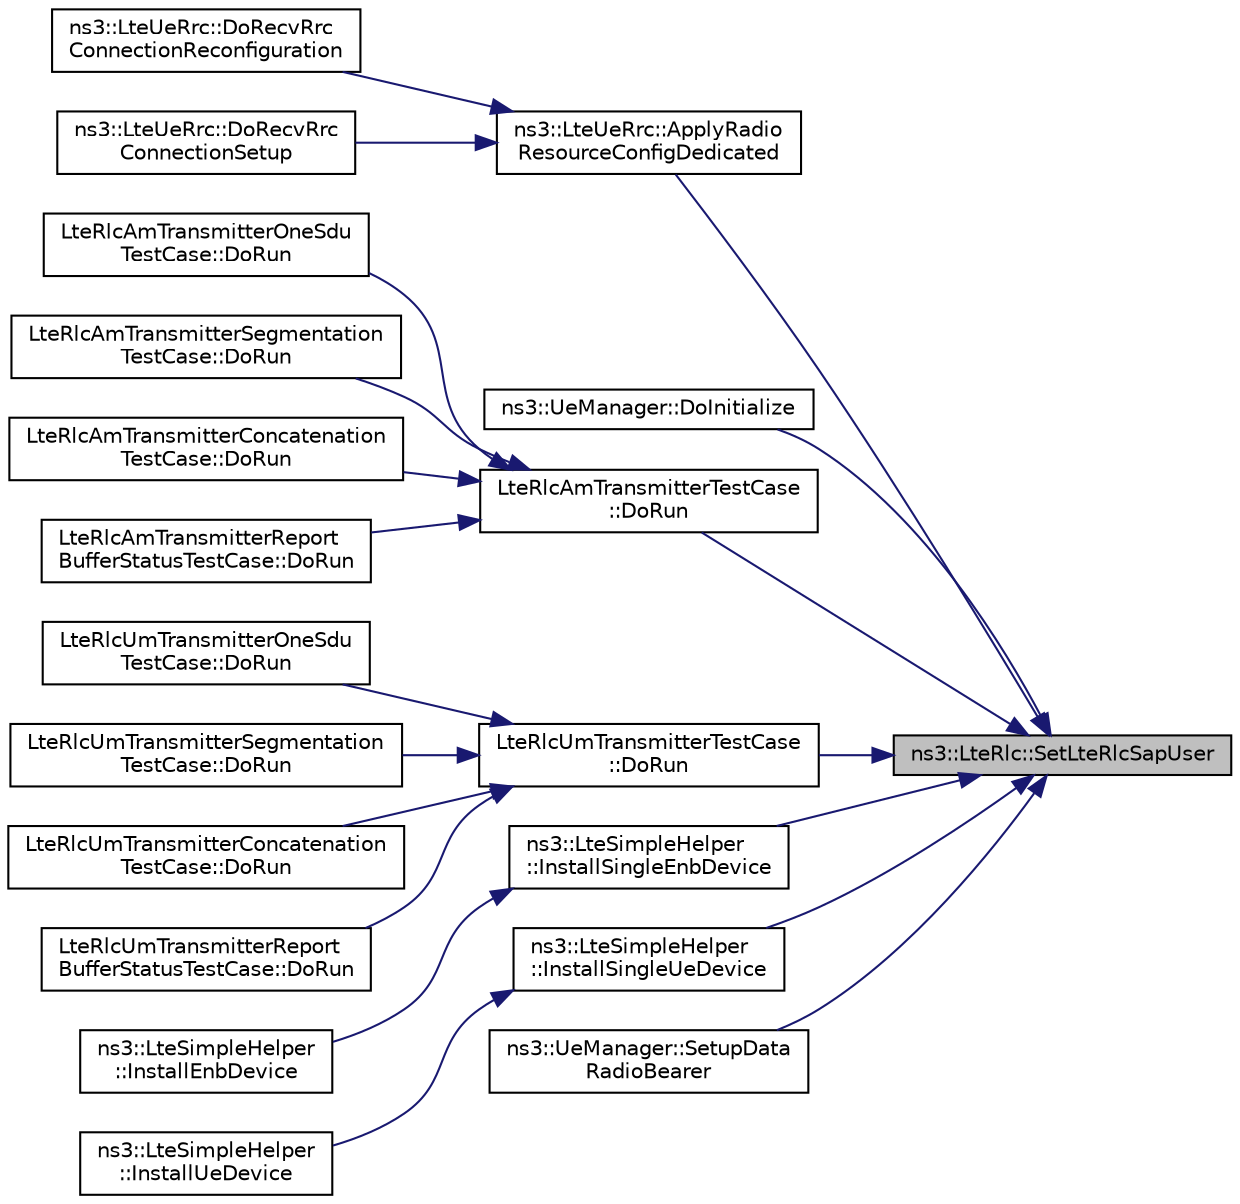 digraph "ns3::LteRlc::SetLteRlcSapUser"
{
 // LATEX_PDF_SIZE
  edge [fontname="Helvetica",fontsize="10",labelfontname="Helvetica",labelfontsize="10"];
  node [fontname="Helvetica",fontsize="10",shape=record];
  rankdir="RL";
  Node1 [label="ns3::LteRlc::SetLteRlcSapUser",height=0.2,width=0.4,color="black", fillcolor="grey75", style="filled", fontcolor="black",tooltip=" "];
  Node1 -> Node2 [dir="back",color="midnightblue",fontsize="10",style="solid",fontname="Helvetica"];
  Node2 [label="ns3::LteUeRrc::ApplyRadio\lResourceConfigDedicated",height=0.2,width=0.4,color="black", fillcolor="white", style="filled",URL="$classns3_1_1_lte_ue_rrc.html#af7c2bc93366a56a35793c3ef6bce5ce3",tooltip="Apply radio resource config dedicated."];
  Node2 -> Node3 [dir="back",color="midnightblue",fontsize="10",style="solid",fontname="Helvetica"];
  Node3 [label="ns3::LteUeRrc::DoRecvRrc\lConnectionReconfiguration",height=0.2,width=0.4,color="black", fillcolor="white", style="filled",URL="$classns3_1_1_lte_ue_rrc.html#a010d1adc54671f4a4801ff1c0e831f15",tooltip="Part of the RRC protocol."];
  Node2 -> Node4 [dir="back",color="midnightblue",fontsize="10",style="solid",fontname="Helvetica"];
  Node4 [label="ns3::LteUeRrc::DoRecvRrc\lConnectionSetup",height=0.2,width=0.4,color="black", fillcolor="white", style="filled",URL="$classns3_1_1_lte_ue_rrc.html#a3cfc766a9d059c1102ef7c2562dccdc9",tooltip="Part of the RRC protocol."];
  Node1 -> Node5 [dir="back",color="midnightblue",fontsize="10",style="solid",fontname="Helvetica"];
  Node5 [label="ns3::UeManager::DoInitialize",height=0.2,width=0.4,color="black", fillcolor="white", style="filled",URL="$classns3_1_1_ue_manager.html#ae7036651fc161b02ede5c77f57a35982",tooltip="Initialize() implementation."];
  Node1 -> Node6 [dir="back",color="midnightblue",fontsize="10",style="solid",fontname="Helvetica"];
  Node6 [label="LteRlcAmTransmitterTestCase\l::DoRun",height=0.2,width=0.4,color="black", fillcolor="white", style="filled",URL="$class_lte_rlc_am_transmitter_test_case.html#a2d68ba91ebca75e75efb88365f958d2c",tooltip="Implementation to actually run this TestCase."];
  Node6 -> Node7 [dir="back",color="midnightblue",fontsize="10",style="solid",fontname="Helvetica"];
  Node7 [label="LteRlcAmTransmitterOneSdu\lTestCase::DoRun",height=0.2,width=0.4,color="black", fillcolor="white", style="filled",URL="$class_lte_rlc_am_transmitter_one_sdu_test_case.html#ad0363c6b1e92694b98291cbca113501a",tooltip="Implementation to actually run this TestCase."];
  Node6 -> Node8 [dir="back",color="midnightblue",fontsize="10",style="solid",fontname="Helvetica"];
  Node8 [label="LteRlcAmTransmitterSegmentation\lTestCase::DoRun",height=0.2,width=0.4,color="black", fillcolor="white", style="filled",URL="$class_lte_rlc_am_transmitter_segmentation_test_case.html#a8bec2147bdbf3f5cade130c101a09374",tooltip="Implementation to actually run this TestCase."];
  Node6 -> Node9 [dir="back",color="midnightblue",fontsize="10",style="solid",fontname="Helvetica"];
  Node9 [label="LteRlcAmTransmitterConcatenation\lTestCase::DoRun",height=0.2,width=0.4,color="black", fillcolor="white", style="filled",URL="$class_lte_rlc_am_transmitter_concatenation_test_case.html#abb245b1b72965664fb72b8829853703e",tooltip="Implementation to actually run this TestCase."];
  Node6 -> Node10 [dir="back",color="midnightblue",fontsize="10",style="solid",fontname="Helvetica"];
  Node10 [label="LteRlcAmTransmitterReport\lBufferStatusTestCase::DoRun",height=0.2,width=0.4,color="black", fillcolor="white", style="filled",URL="$class_lte_rlc_am_transmitter_report_buffer_status_test_case.html#aaddc27c1dd83c3856296c778210c5df2",tooltip="Implementation to actually run this TestCase."];
  Node1 -> Node11 [dir="back",color="midnightblue",fontsize="10",style="solid",fontname="Helvetica"];
  Node11 [label="LteRlcUmTransmitterTestCase\l::DoRun",height=0.2,width=0.4,color="black", fillcolor="white", style="filled",URL="$class_lte_rlc_um_transmitter_test_case.html#aacac9ab10bdcd81740a7222f621ed84e",tooltip="Implementation to actually run this TestCase."];
  Node11 -> Node12 [dir="back",color="midnightblue",fontsize="10",style="solid",fontname="Helvetica"];
  Node12 [label="LteRlcUmTransmitterOneSdu\lTestCase::DoRun",height=0.2,width=0.4,color="black", fillcolor="white", style="filled",URL="$class_lte_rlc_um_transmitter_one_sdu_test_case.html#a5dfb3cf0c75d90b24a0e9b2be3d1bccf",tooltip="Implementation to actually run this TestCase."];
  Node11 -> Node13 [dir="back",color="midnightblue",fontsize="10",style="solid",fontname="Helvetica"];
  Node13 [label="LteRlcUmTransmitterSegmentation\lTestCase::DoRun",height=0.2,width=0.4,color="black", fillcolor="white", style="filled",URL="$class_lte_rlc_um_transmitter_segmentation_test_case.html#afd707870f8c3653a3a82d52c3bd62dac",tooltip="Implementation to actually run this TestCase."];
  Node11 -> Node14 [dir="back",color="midnightblue",fontsize="10",style="solid",fontname="Helvetica"];
  Node14 [label="LteRlcUmTransmitterConcatenation\lTestCase::DoRun",height=0.2,width=0.4,color="black", fillcolor="white", style="filled",URL="$class_lte_rlc_um_transmitter_concatenation_test_case.html#a36dc51a9323fe7462cdef148508b0e98",tooltip="Implementation to actually run this TestCase."];
  Node11 -> Node15 [dir="back",color="midnightblue",fontsize="10",style="solid",fontname="Helvetica"];
  Node15 [label="LteRlcUmTransmitterReport\lBufferStatusTestCase::DoRun",height=0.2,width=0.4,color="black", fillcolor="white", style="filled",URL="$class_lte_rlc_um_transmitter_report_buffer_status_test_case.html#a5aecdc76e34d93f2746ae95dd5072fe1",tooltip="Implementation to actually run this TestCase."];
  Node1 -> Node16 [dir="back",color="midnightblue",fontsize="10",style="solid",fontname="Helvetica"];
  Node16 [label="ns3::LteSimpleHelper\l::InstallSingleEnbDevice",height=0.2,width=0.4,color="black", fillcolor="white", style="filled",URL="$classns3_1_1_lte_simple_helper.html#a11fa8933e6487a366ed4a9652c3b2950",tooltip="Install single ENB device."];
  Node16 -> Node17 [dir="back",color="midnightblue",fontsize="10",style="solid",fontname="Helvetica"];
  Node17 [label="ns3::LteSimpleHelper\l::InstallEnbDevice",height=0.2,width=0.4,color="black", fillcolor="white", style="filled",URL="$classns3_1_1_lte_simple_helper.html#a406e71dd8dcda8fa2f9a9fc31ff6494a",tooltip="create a set of eNB devices"];
  Node1 -> Node18 [dir="back",color="midnightblue",fontsize="10",style="solid",fontname="Helvetica"];
  Node18 [label="ns3::LteSimpleHelper\l::InstallSingleUeDevice",height=0.2,width=0.4,color="black", fillcolor="white", style="filled",URL="$classns3_1_1_lte_simple_helper.html#a4416da6e8b2bb30909b32b9a82dfd4c0",tooltip="Install single UE device."];
  Node18 -> Node19 [dir="back",color="midnightblue",fontsize="10",style="solid",fontname="Helvetica"];
  Node19 [label="ns3::LteSimpleHelper\l::InstallUeDevice",height=0.2,width=0.4,color="black", fillcolor="white", style="filled",URL="$classns3_1_1_lte_simple_helper.html#aa575a9480b50754a2a01e038ca5c5f27",tooltip="create a set of UE devices"];
  Node1 -> Node20 [dir="back",color="midnightblue",fontsize="10",style="solid",fontname="Helvetica"];
  Node20 [label="ns3::UeManager::SetupData\lRadioBearer",height=0.2,width=0.4,color="black", fillcolor="white", style="filled",URL="$classns3_1_1_ue_manager.html#a75f49cd54eb63c79c696779aa518cf19",tooltip="Setup a new data radio bearer, including both the configuration within the eNB and the necessary RRC ..."];
}

